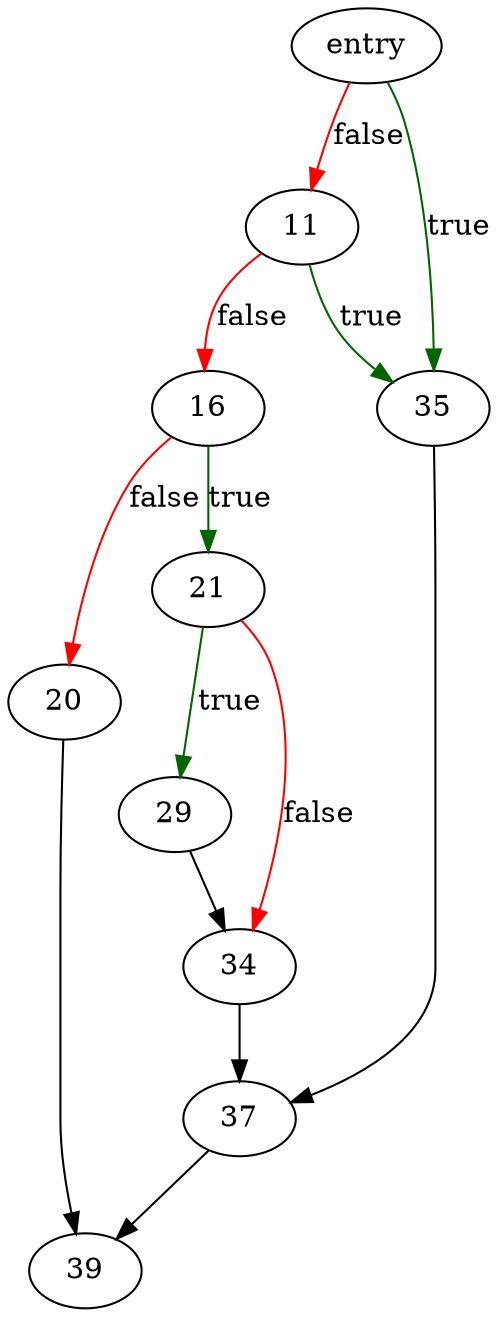 digraph "sqlite3PagerOpenWal" {
	// Node definitions.
	2 [label=entry];
	11;
	16;
	20;
	21;
	29;
	34;
	35;
	37;
	39;

	// Edge definitions.
	2 -> 11 [
		color=red
		label=false
	];
	2 -> 35 [
		color=darkgreen
		label=true
	];
	11 -> 16 [
		color=red
		label=false
	];
	11 -> 35 [
		color=darkgreen
		label=true
	];
	16 -> 20 [
		color=red
		label=false
	];
	16 -> 21 [
		color=darkgreen
		label=true
	];
	20 -> 39;
	21 -> 29 [
		color=darkgreen
		label=true
	];
	21 -> 34 [
		color=red
		label=false
	];
	29 -> 34;
	34 -> 37;
	35 -> 37;
	37 -> 39;
}